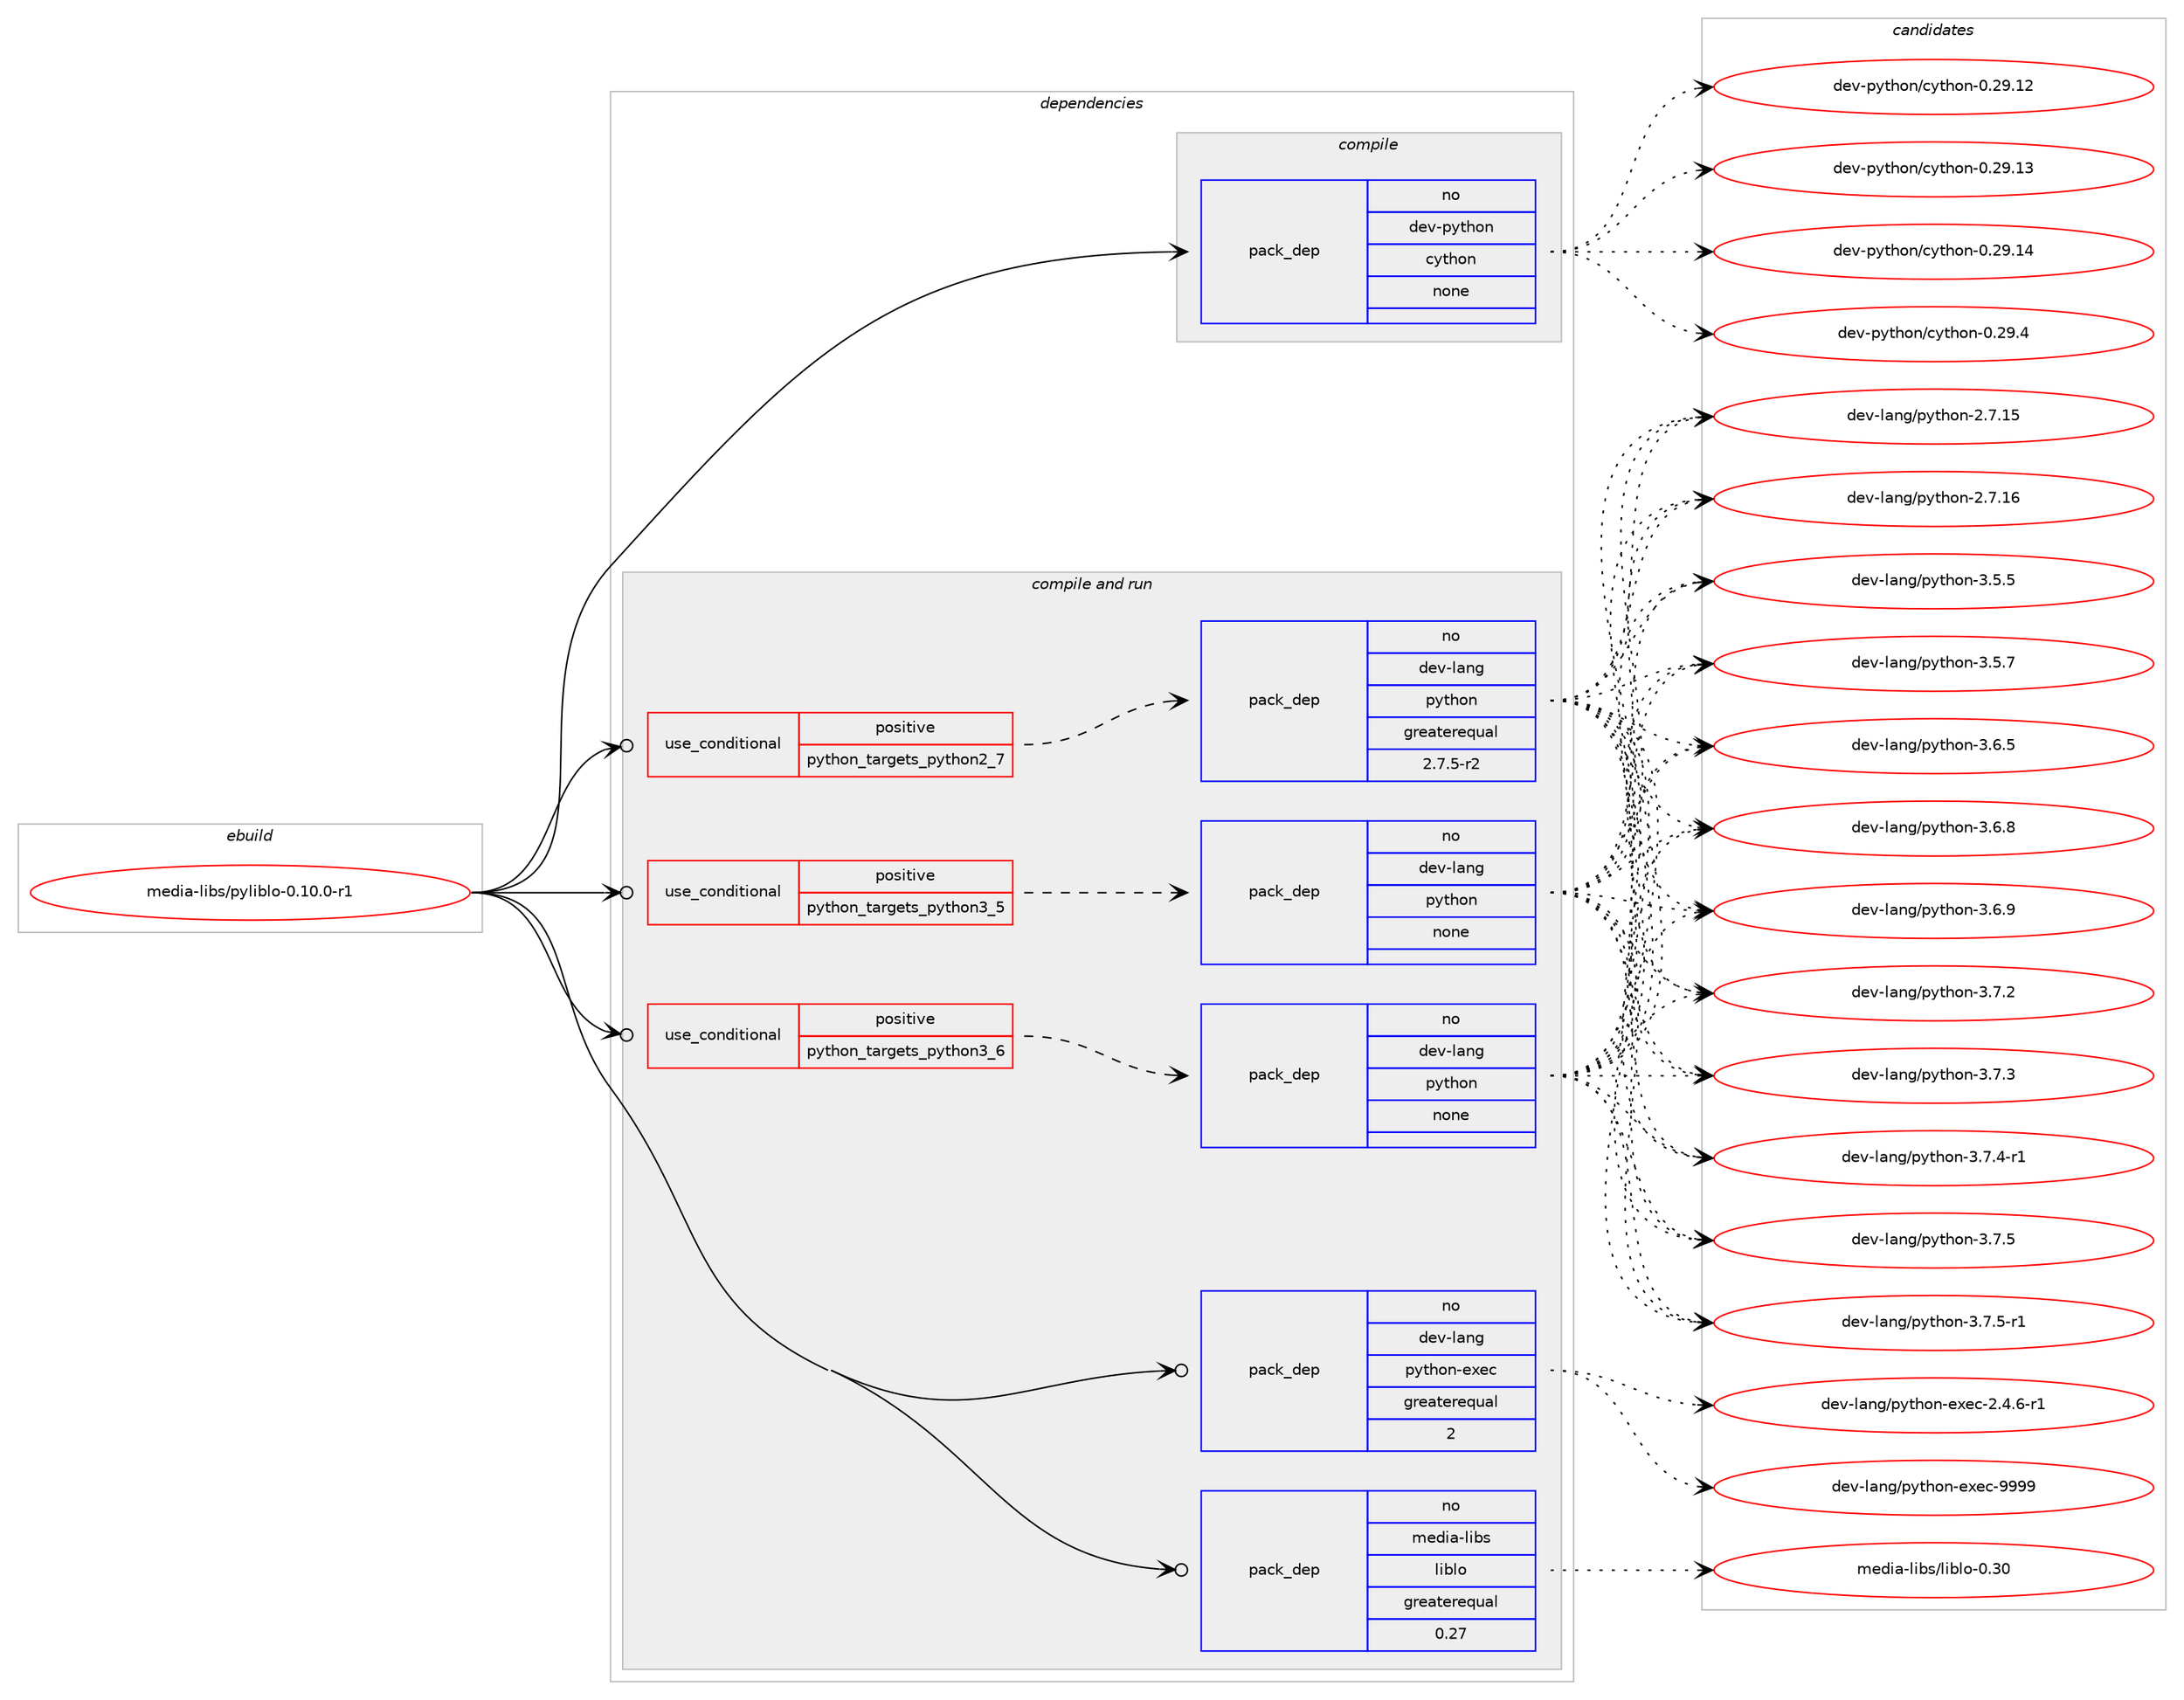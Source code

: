 digraph prolog {

# *************
# Graph options
# *************

newrank=true;
concentrate=true;
compound=true;
graph [rankdir=LR,fontname=Helvetica,fontsize=10,ranksep=1.5];#, ranksep=2.5, nodesep=0.2];
edge  [arrowhead=vee];
node  [fontname=Helvetica,fontsize=10];

# **********
# The ebuild
# **********

subgraph cluster_leftcol {
color=gray;
rank=same;
label=<<i>ebuild</i>>;
id [label="media-libs/pyliblo-0.10.0-r1", color=red, width=4, href="../media-libs/pyliblo-0.10.0-r1.svg"];
}

# ****************
# The dependencies
# ****************

subgraph cluster_midcol {
color=gray;
label=<<i>dependencies</i>>;
subgraph cluster_compile {
fillcolor="#eeeeee";
style=filled;
label=<<i>compile</i>>;
subgraph pack584819 {
dependency791251 [label=<<TABLE BORDER="0" CELLBORDER="1" CELLSPACING="0" CELLPADDING="4" WIDTH="220"><TR><TD ROWSPAN="6" CELLPADDING="30">pack_dep</TD></TR><TR><TD WIDTH="110">no</TD></TR><TR><TD>dev-python</TD></TR><TR><TD>cython</TD></TR><TR><TD>none</TD></TR><TR><TD></TD></TR></TABLE>>, shape=none, color=blue];
}
id:e -> dependency791251:w [weight=20,style="solid",arrowhead="vee"];
}
subgraph cluster_compileandrun {
fillcolor="#eeeeee";
style=filled;
label=<<i>compile and run</i>>;
subgraph cond192609 {
dependency791252 [label=<<TABLE BORDER="0" CELLBORDER="1" CELLSPACING="0" CELLPADDING="4"><TR><TD ROWSPAN="3" CELLPADDING="10">use_conditional</TD></TR><TR><TD>positive</TD></TR><TR><TD>python_targets_python2_7</TD></TR></TABLE>>, shape=none, color=red];
subgraph pack584820 {
dependency791253 [label=<<TABLE BORDER="0" CELLBORDER="1" CELLSPACING="0" CELLPADDING="4" WIDTH="220"><TR><TD ROWSPAN="6" CELLPADDING="30">pack_dep</TD></TR><TR><TD WIDTH="110">no</TD></TR><TR><TD>dev-lang</TD></TR><TR><TD>python</TD></TR><TR><TD>greaterequal</TD></TR><TR><TD>2.7.5-r2</TD></TR></TABLE>>, shape=none, color=blue];
}
dependency791252:e -> dependency791253:w [weight=20,style="dashed",arrowhead="vee"];
}
id:e -> dependency791252:w [weight=20,style="solid",arrowhead="odotvee"];
subgraph cond192610 {
dependency791254 [label=<<TABLE BORDER="0" CELLBORDER="1" CELLSPACING="0" CELLPADDING="4"><TR><TD ROWSPAN="3" CELLPADDING="10">use_conditional</TD></TR><TR><TD>positive</TD></TR><TR><TD>python_targets_python3_5</TD></TR></TABLE>>, shape=none, color=red];
subgraph pack584821 {
dependency791255 [label=<<TABLE BORDER="0" CELLBORDER="1" CELLSPACING="0" CELLPADDING="4" WIDTH="220"><TR><TD ROWSPAN="6" CELLPADDING="30">pack_dep</TD></TR><TR><TD WIDTH="110">no</TD></TR><TR><TD>dev-lang</TD></TR><TR><TD>python</TD></TR><TR><TD>none</TD></TR><TR><TD></TD></TR></TABLE>>, shape=none, color=blue];
}
dependency791254:e -> dependency791255:w [weight=20,style="dashed",arrowhead="vee"];
}
id:e -> dependency791254:w [weight=20,style="solid",arrowhead="odotvee"];
subgraph cond192611 {
dependency791256 [label=<<TABLE BORDER="0" CELLBORDER="1" CELLSPACING="0" CELLPADDING="4"><TR><TD ROWSPAN="3" CELLPADDING="10">use_conditional</TD></TR><TR><TD>positive</TD></TR><TR><TD>python_targets_python3_6</TD></TR></TABLE>>, shape=none, color=red];
subgraph pack584822 {
dependency791257 [label=<<TABLE BORDER="0" CELLBORDER="1" CELLSPACING="0" CELLPADDING="4" WIDTH="220"><TR><TD ROWSPAN="6" CELLPADDING="30">pack_dep</TD></TR><TR><TD WIDTH="110">no</TD></TR><TR><TD>dev-lang</TD></TR><TR><TD>python</TD></TR><TR><TD>none</TD></TR><TR><TD></TD></TR></TABLE>>, shape=none, color=blue];
}
dependency791256:e -> dependency791257:w [weight=20,style="dashed",arrowhead="vee"];
}
id:e -> dependency791256:w [weight=20,style="solid",arrowhead="odotvee"];
subgraph pack584823 {
dependency791258 [label=<<TABLE BORDER="0" CELLBORDER="1" CELLSPACING="0" CELLPADDING="4" WIDTH="220"><TR><TD ROWSPAN="6" CELLPADDING="30">pack_dep</TD></TR><TR><TD WIDTH="110">no</TD></TR><TR><TD>dev-lang</TD></TR><TR><TD>python-exec</TD></TR><TR><TD>greaterequal</TD></TR><TR><TD>2</TD></TR></TABLE>>, shape=none, color=blue];
}
id:e -> dependency791258:w [weight=20,style="solid",arrowhead="odotvee"];
subgraph pack584824 {
dependency791259 [label=<<TABLE BORDER="0" CELLBORDER="1" CELLSPACING="0" CELLPADDING="4" WIDTH="220"><TR><TD ROWSPAN="6" CELLPADDING="30">pack_dep</TD></TR><TR><TD WIDTH="110">no</TD></TR><TR><TD>media-libs</TD></TR><TR><TD>liblo</TD></TR><TR><TD>greaterequal</TD></TR><TR><TD>0.27</TD></TR></TABLE>>, shape=none, color=blue];
}
id:e -> dependency791259:w [weight=20,style="solid",arrowhead="odotvee"];
}
subgraph cluster_run {
fillcolor="#eeeeee";
style=filled;
label=<<i>run</i>>;
}
}

# **************
# The candidates
# **************

subgraph cluster_choices {
rank=same;
color=gray;
label=<<i>candidates</i>>;

subgraph choice584819 {
color=black;
nodesep=1;
choice1001011184511212111610411111047991211161041111104548465057464950 [label="dev-python/cython-0.29.12", color=red, width=4,href="../dev-python/cython-0.29.12.svg"];
choice1001011184511212111610411111047991211161041111104548465057464951 [label="dev-python/cython-0.29.13", color=red, width=4,href="../dev-python/cython-0.29.13.svg"];
choice1001011184511212111610411111047991211161041111104548465057464952 [label="dev-python/cython-0.29.14", color=red, width=4,href="../dev-python/cython-0.29.14.svg"];
choice10010111845112121116104111110479912111610411111045484650574652 [label="dev-python/cython-0.29.4", color=red, width=4,href="../dev-python/cython-0.29.4.svg"];
dependency791251:e -> choice1001011184511212111610411111047991211161041111104548465057464950:w [style=dotted,weight="100"];
dependency791251:e -> choice1001011184511212111610411111047991211161041111104548465057464951:w [style=dotted,weight="100"];
dependency791251:e -> choice1001011184511212111610411111047991211161041111104548465057464952:w [style=dotted,weight="100"];
dependency791251:e -> choice10010111845112121116104111110479912111610411111045484650574652:w [style=dotted,weight="100"];
}
subgraph choice584820 {
color=black;
nodesep=1;
choice10010111845108971101034711212111610411111045504655464953 [label="dev-lang/python-2.7.15", color=red, width=4,href="../dev-lang/python-2.7.15.svg"];
choice10010111845108971101034711212111610411111045504655464954 [label="dev-lang/python-2.7.16", color=red, width=4,href="../dev-lang/python-2.7.16.svg"];
choice100101118451089711010347112121116104111110455146534653 [label="dev-lang/python-3.5.5", color=red, width=4,href="../dev-lang/python-3.5.5.svg"];
choice100101118451089711010347112121116104111110455146534655 [label="dev-lang/python-3.5.7", color=red, width=4,href="../dev-lang/python-3.5.7.svg"];
choice100101118451089711010347112121116104111110455146544653 [label="dev-lang/python-3.6.5", color=red, width=4,href="../dev-lang/python-3.6.5.svg"];
choice100101118451089711010347112121116104111110455146544656 [label="dev-lang/python-3.6.8", color=red, width=4,href="../dev-lang/python-3.6.8.svg"];
choice100101118451089711010347112121116104111110455146544657 [label="dev-lang/python-3.6.9", color=red, width=4,href="../dev-lang/python-3.6.9.svg"];
choice100101118451089711010347112121116104111110455146554650 [label="dev-lang/python-3.7.2", color=red, width=4,href="../dev-lang/python-3.7.2.svg"];
choice100101118451089711010347112121116104111110455146554651 [label="dev-lang/python-3.7.3", color=red, width=4,href="../dev-lang/python-3.7.3.svg"];
choice1001011184510897110103471121211161041111104551465546524511449 [label="dev-lang/python-3.7.4-r1", color=red, width=4,href="../dev-lang/python-3.7.4-r1.svg"];
choice100101118451089711010347112121116104111110455146554653 [label="dev-lang/python-3.7.5", color=red, width=4,href="../dev-lang/python-3.7.5.svg"];
choice1001011184510897110103471121211161041111104551465546534511449 [label="dev-lang/python-3.7.5-r1", color=red, width=4,href="../dev-lang/python-3.7.5-r1.svg"];
dependency791253:e -> choice10010111845108971101034711212111610411111045504655464953:w [style=dotted,weight="100"];
dependency791253:e -> choice10010111845108971101034711212111610411111045504655464954:w [style=dotted,weight="100"];
dependency791253:e -> choice100101118451089711010347112121116104111110455146534653:w [style=dotted,weight="100"];
dependency791253:e -> choice100101118451089711010347112121116104111110455146534655:w [style=dotted,weight="100"];
dependency791253:e -> choice100101118451089711010347112121116104111110455146544653:w [style=dotted,weight="100"];
dependency791253:e -> choice100101118451089711010347112121116104111110455146544656:w [style=dotted,weight="100"];
dependency791253:e -> choice100101118451089711010347112121116104111110455146544657:w [style=dotted,weight="100"];
dependency791253:e -> choice100101118451089711010347112121116104111110455146554650:w [style=dotted,weight="100"];
dependency791253:e -> choice100101118451089711010347112121116104111110455146554651:w [style=dotted,weight="100"];
dependency791253:e -> choice1001011184510897110103471121211161041111104551465546524511449:w [style=dotted,weight="100"];
dependency791253:e -> choice100101118451089711010347112121116104111110455146554653:w [style=dotted,weight="100"];
dependency791253:e -> choice1001011184510897110103471121211161041111104551465546534511449:w [style=dotted,weight="100"];
}
subgraph choice584821 {
color=black;
nodesep=1;
choice10010111845108971101034711212111610411111045504655464953 [label="dev-lang/python-2.7.15", color=red, width=4,href="../dev-lang/python-2.7.15.svg"];
choice10010111845108971101034711212111610411111045504655464954 [label="dev-lang/python-2.7.16", color=red, width=4,href="../dev-lang/python-2.7.16.svg"];
choice100101118451089711010347112121116104111110455146534653 [label="dev-lang/python-3.5.5", color=red, width=4,href="../dev-lang/python-3.5.5.svg"];
choice100101118451089711010347112121116104111110455146534655 [label="dev-lang/python-3.5.7", color=red, width=4,href="../dev-lang/python-3.5.7.svg"];
choice100101118451089711010347112121116104111110455146544653 [label="dev-lang/python-3.6.5", color=red, width=4,href="../dev-lang/python-3.6.5.svg"];
choice100101118451089711010347112121116104111110455146544656 [label="dev-lang/python-3.6.8", color=red, width=4,href="../dev-lang/python-3.6.8.svg"];
choice100101118451089711010347112121116104111110455146544657 [label="dev-lang/python-3.6.9", color=red, width=4,href="../dev-lang/python-3.6.9.svg"];
choice100101118451089711010347112121116104111110455146554650 [label="dev-lang/python-3.7.2", color=red, width=4,href="../dev-lang/python-3.7.2.svg"];
choice100101118451089711010347112121116104111110455146554651 [label="dev-lang/python-3.7.3", color=red, width=4,href="../dev-lang/python-3.7.3.svg"];
choice1001011184510897110103471121211161041111104551465546524511449 [label="dev-lang/python-3.7.4-r1", color=red, width=4,href="../dev-lang/python-3.7.4-r1.svg"];
choice100101118451089711010347112121116104111110455146554653 [label="dev-lang/python-3.7.5", color=red, width=4,href="../dev-lang/python-3.7.5.svg"];
choice1001011184510897110103471121211161041111104551465546534511449 [label="dev-lang/python-3.7.5-r1", color=red, width=4,href="../dev-lang/python-3.7.5-r1.svg"];
dependency791255:e -> choice10010111845108971101034711212111610411111045504655464953:w [style=dotted,weight="100"];
dependency791255:e -> choice10010111845108971101034711212111610411111045504655464954:w [style=dotted,weight="100"];
dependency791255:e -> choice100101118451089711010347112121116104111110455146534653:w [style=dotted,weight="100"];
dependency791255:e -> choice100101118451089711010347112121116104111110455146534655:w [style=dotted,weight="100"];
dependency791255:e -> choice100101118451089711010347112121116104111110455146544653:w [style=dotted,weight="100"];
dependency791255:e -> choice100101118451089711010347112121116104111110455146544656:w [style=dotted,weight="100"];
dependency791255:e -> choice100101118451089711010347112121116104111110455146544657:w [style=dotted,weight="100"];
dependency791255:e -> choice100101118451089711010347112121116104111110455146554650:w [style=dotted,weight="100"];
dependency791255:e -> choice100101118451089711010347112121116104111110455146554651:w [style=dotted,weight="100"];
dependency791255:e -> choice1001011184510897110103471121211161041111104551465546524511449:w [style=dotted,weight="100"];
dependency791255:e -> choice100101118451089711010347112121116104111110455146554653:w [style=dotted,weight="100"];
dependency791255:e -> choice1001011184510897110103471121211161041111104551465546534511449:w [style=dotted,weight="100"];
}
subgraph choice584822 {
color=black;
nodesep=1;
choice10010111845108971101034711212111610411111045504655464953 [label="dev-lang/python-2.7.15", color=red, width=4,href="../dev-lang/python-2.7.15.svg"];
choice10010111845108971101034711212111610411111045504655464954 [label="dev-lang/python-2.7.16", color=red, width=4,href="../dev-lang/python-2.7.16.svg"];
choice100101118451089711010347112121116104111110455146534653 [label="dev-lang/python-3.5.5", color=red, width=4,href="../dev-lang/python-3.5.5.svg"];
choice100101118451089711010347112121116104111110455146534655 [label="dev-lang/python-3.5.7", color=red, width=4,href="../dev-lang/python-3.5.7.svg"];
choice100101118451089711010347112121116104111110455146544653 [label="dev-lang/python-3.6.5", color=red, width=4,href="../dev-lang/python-3.6.5.svg"];
choice100101118451089711010347112121116104111110455146544656 [label="dev-lang/python-3.6.8", color=red, width=4,href="../dev-lang/python-3.6.8.svg"];
choice100101118451089711010347112121116104111110455146544657 [label="dev-lang/python-3.6.9", color=red, width=4,href="../dev-lang/python-3.6.9.svg"];
choice100101118451089711010347112121116104111110455146554650 [label="dev-lang/python-3.7.2", color=red, width=4,href="../dev-lang/python-3.7.2.svg"];
choice100101118451089711010347112121116104111110455146554651 [label="dev-lang/python-3.7.3", color=red, width=4,href="../dev-lang/python-3.7.3.svg"];
choice1001011184510897110103471121211161041111104551465546524511449 [label="dev-lang/python-3.7.4-r1", color=red, width=4,href="../dev-lang/python-3.7.4-r1.svg"];
choice100101118451089711010347112121116104111110455146554653 [label="dev-lang/python-3.7.5", color=red, width=4,href="../dev-lang/python-3.7.5.svg"];
choice1001011184510897110103471121211161041111104551465546534511449 [label="dev-lang/python-3.7.5-r1", color=red, width=4,href="../dev-lang/python-3.7.5-r1.svg"];
dependency791257:e -> choice10010111845108971101034711212111610411111045504655464953:w [style=dotted,weight="100"];
dependency791257:e -> choice10010111845108971101034711212111610411111045504655464954:w [style=dotted,weight="100"];
dependency791257:e -> choice100101118451089711010347112121116104111110455146534653:w [style=dotted,weight="100"];
dependency791257:e -> choice100101118451089711010347112121116104111110455146534655:w [style=dotted,weight="100"];
dependency791257:e -> choice100101118451089711010347112121116104111110455146544653:w [style=dotted,weight="100"];
dependency791257:e -> choice100101118451089711010347112121116104111110455146544656:w [style=dotted,weight="100"];
dependency791257:e -> choice100101118451089711010347112121116104111110455146544657:w [style=dotted,weight="100"];
dependency791257:e -> choice100101118451089711010347112121116104111110455146554650:w [style=dotted,weight="100"];
dependency791257:e -> choice100101118451089711010347112121116104111110455146554651:w [style=dotted,weight="100"];
dependency791257:e -> choice1001011184510897110103471121211161041111104551465546524511449:w [style=dotted,weight="100"];
dependency791257:e -> choice100101118451089711010347112121116104111110455146554653:w [style=dotted,weight="100"];
dependency791257:e -> choice1001011184510897110103471121211161041111104551465546534511449:w [style=dotted,weight="100"];
}
subgraph choice584823 {
color=black;
nodesep=1;
choice10010111845108971101034711212111610411111045101120101994550465246544511449 [label="dev-lang/python-exec-2.4.6-r1", color=red, width=4,href="../dev-lang/python-exec-2.4.6-r1.svg"];
choice10010111845108971101034711212111610411111045101120101994557575757 [label="dev-lang/python-exec-9999", color=red, width=4,href="../dev-lang/python-exec-9999.svg"];
dependency791258:e -> choice10010111845108971101034711212111610411111045101120101994550465246544511449:w [style=dotted,weight="100"];
dependency791258:e -> choice10010111845108971101034711212111610411111045101120101994557575757:w [style=dotted,weight="100"];
}
subgraph choice584824 {
color=black;
nodesep=1;
choice10910110010597451081059811547108105981081114548465148 [label="media-libs/liblo-0.30", color=red, width=4,href="../media-libs/liblo-0.30.svg"];
dependency791259:e -> choice10910110010597451081059811547108105981081114548465148:w [style=dotted,weight="100"];
}
}

}
